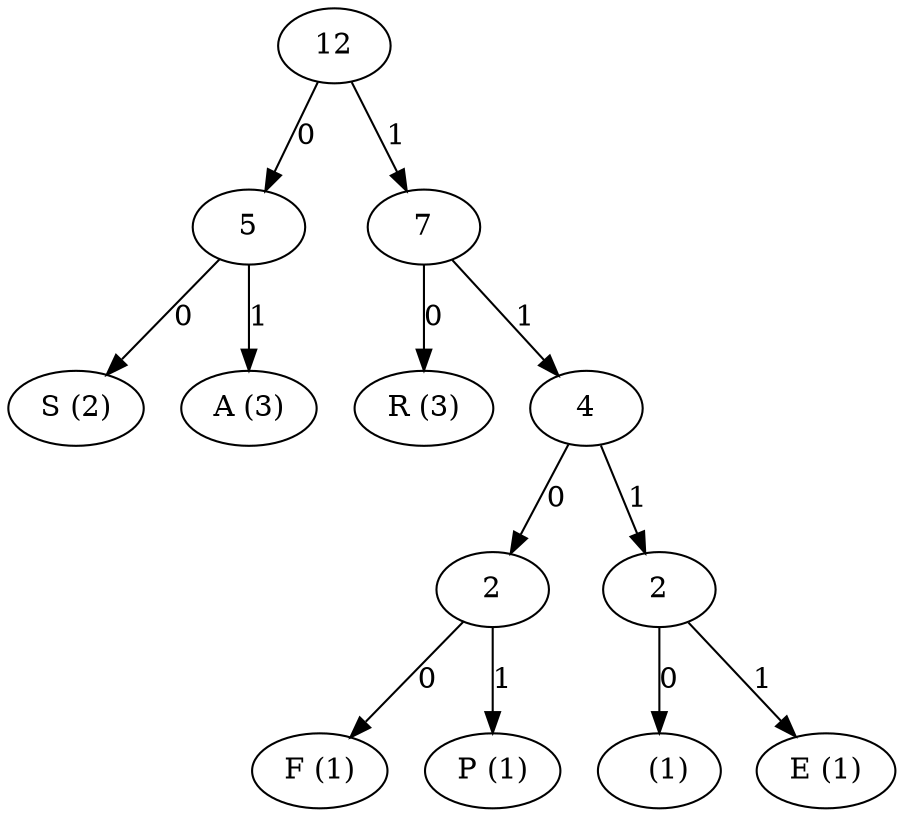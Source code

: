 digraph G {
    "00E01840" [label="12"];
    "00E01840" -> "00E01800" [label="0"];
    "00E01800" [label="5"];
    "00E01800" -> "00E01720" [label="0"];
    "00E01720" [label="S (2)"];
    "00E01800" -> "00E01B60" [label="1"];
    "00E01B60" [label="A (3)"];
    "00E01840" -> "00E01820" [label="1"];
    "00E01820" [label="7"];
    "00E01820" -> "00E01700" [label="0"];
    "00E01700" [label="R (3)"];
    "00E01820" -> "00E017E0" [label="1"];
    "00E017E0" [label="4"];
    "00E017E0" -> "00E017C0" [label="0"];
    "00E017C0" [label="2"];
    "00E017C0" -> "00E01B40" [label="0"];
    "00E01B40" [label="F (1)"];
    "00E017C0" -> "00E01760" [label="1"];
    "00E01760" [label="P (1)"];
    "00E017E0" -> "00E017A0" [label="1"];
    "00E017A0" [label="2"];
    "00E017A0" -> "00E01740" [label="0"];
    "00E01740" [label="  (1)"];
    "00E017A0" -> "00E01780" [label="1"];
    "00E01780" [label="E (1)"];
}
